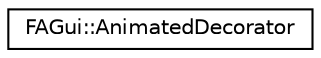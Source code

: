 digraph G
{
  edge [fontname="Helvetica",fontsize="10",labelfontname="Helvetica",labelfontsize="10"];
  node [fontname="Helvetica",fontsize="10",shape=record];
  rankdir="LR";
  Node1 [label="FAGui::AnimatedDecorator",height=0.2,width=0.4,color="black", fillcolor="white", style="filled",URL="$class_f_a_gui_1_1_animated_decorator.html"];
}
